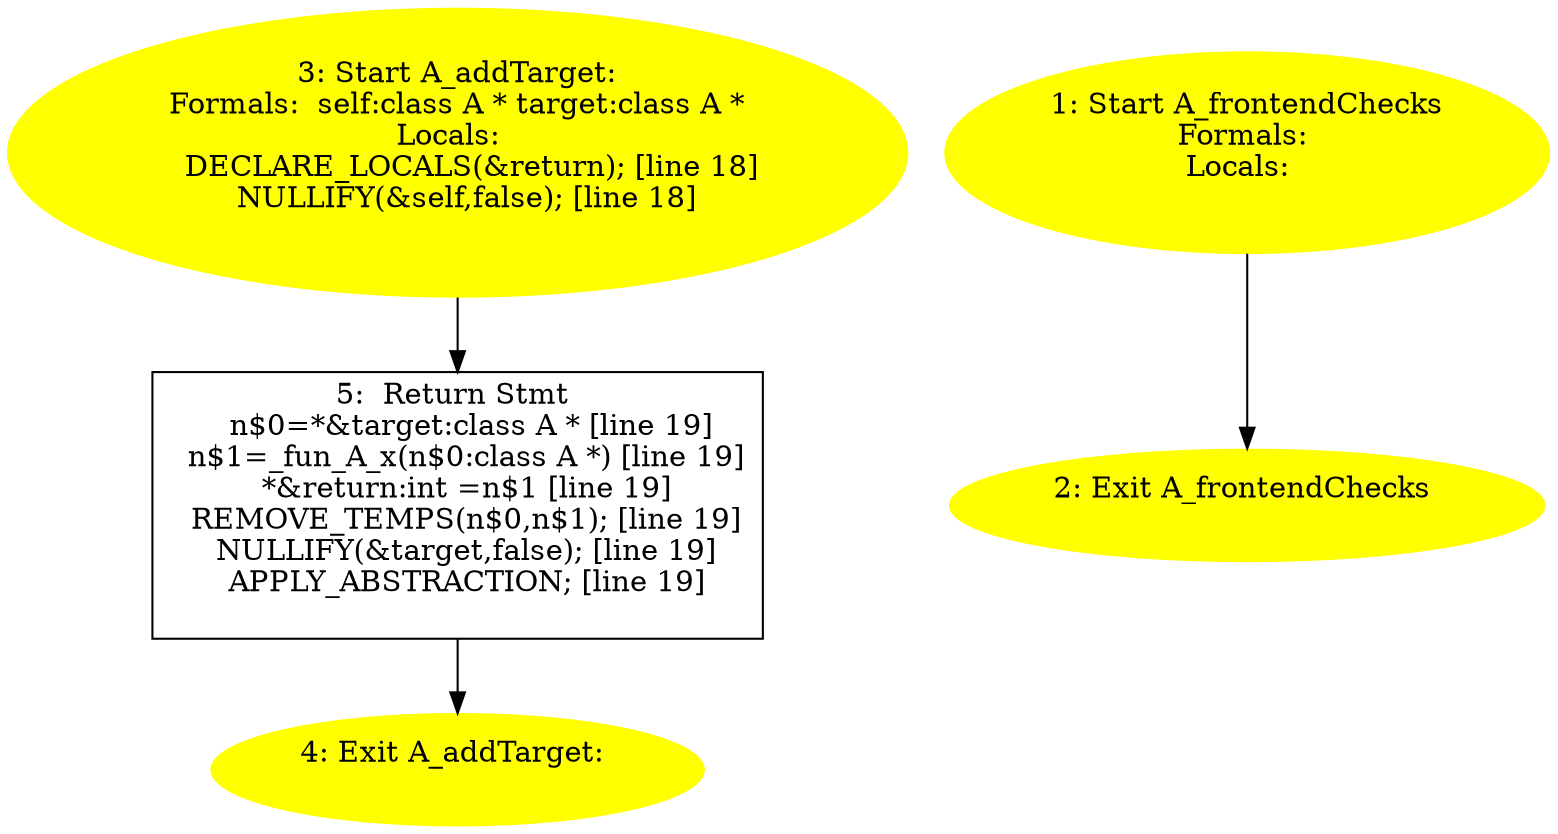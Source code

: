 digraph iCFG {
5 [label="5:  Return Stmt \n   n$0=*&target:class A * [line 19]\n  n$1=_fun_A_x(n$0:class A *) [line 19]\n  *&return:int =n$1 [line 19]\n  REMOVE_TEMPS(n$0,n$1); [line 19]\n  NULLIFY(&target,false); [line 19]\n  APPLY_ABSTRACTION; [line 19]\n " shape="box"]
	

	 5 -> 4 ;
4 [label="4: Exit A_addTarget: \n  " color=yellow style=filled]
	

3 [label="3: Start A_addTarget:\nFormals:  self:class A * target:class A *\nLocals:  \n   DECLARE_LOCALS(&return); [line 18]\n  NULLIFY(&self,false); [line 18]\n " color=yellow style=filled]
	

	 3 -> 5 ;
2 [label="2: Exit A_frontendChecks \n  " color=yellow style=filled]
	

1 [label="1: Start A_frontendChecks\nFormals: \nLocals:  \n  " color=yellow style=filled]
	

	 1 -> 2 ;
}
